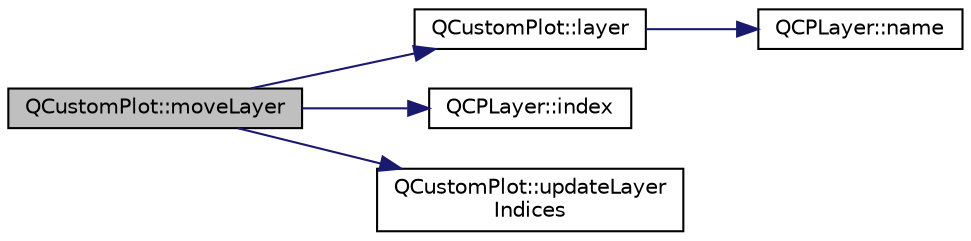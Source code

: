 digraph "QCustomPlot::moveLayer"
{
  edge [fontname="Helvetica",fontsize="10",labelfontname="Helvetica",labelfontsize="10"];
  node [fontname="Helvetica",fontsize="10",shape=record];
  rankdir="LR";
  Node473 [label="QCustomPlot::moveLayer",height=0.2,width=0.4,color="black", fillcolor="grey75", style="filled", fontcolor="black"];
  Node473 -> Node474 [color="midnightblue",fontsize="10",style="solid",fontname="Helvetica"];
  Node474 [label="QCustomPlot::layer",height=0.2,width=0.4,color="black", fillcolor="white", style="filled",URL="$dd/d9b/class_q_custom_plot.html#a0a96244e7773b242ef23c32b7bdfb159"];
  Node474 -> Node475 [color="midnightblue",fontsize="10",style="solid",fontname="Helvetica"];
  Node475 [label="QCPLayer::name",height=0.2,width=0.4,color="black", fillcolor="white", style="filled",URL="$d9/dfe/class_q_c_p_layer.html#a37806f662b50b588fb1029a14fc5ef50"];
  Node473 -> Node476 [color="midnightblue",fontsize="10",style="solid",fontname="Helvetica"];
  Node476 [label="QCPLayer::index",height=0.2,width=0.4,color="black", fillcolor="white", style="filled",URL="$d9/dfe/class_q_c_p_layer.html#ad322905c4700dcc7ceba63e011c730d2"];
  Node473 -> Node477 [color="midnightblue",fontsize="10",style="solid",fontname="Helvetica"];
  Node477 [label="QCustomPlot::updateLayer\lIndices",height=0.2,width=0.4,color="black", fillcolor="white", style="filled",URL="$dd/d9b/class_q_custom_plot.html#a7f1ca67a66d37b6d260a0b93de08f3bd"];
}
